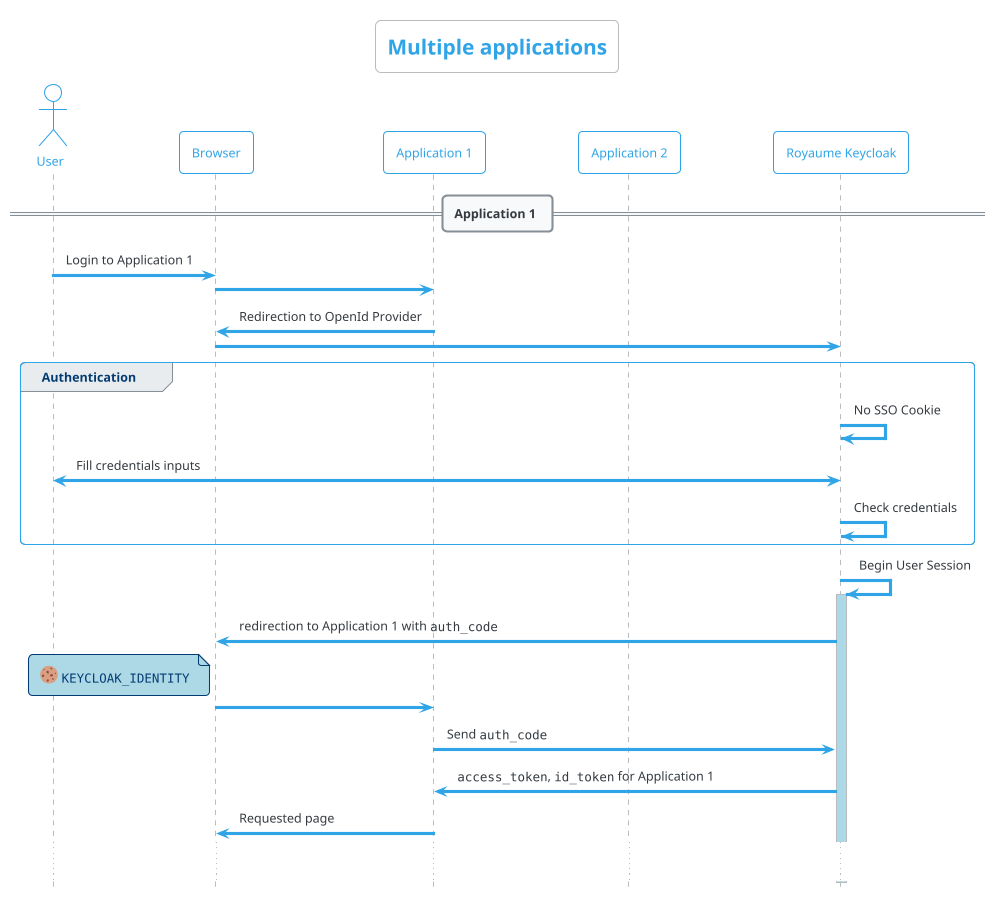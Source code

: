 @startuml
!theme cerulean-outline
hide footbox

title Multiple applications

Actor "User" as user order 10

Participant "Browser" as browser order 11

Participant "Application 1" as app1 order 20
Participant "Application 2" as app2 order 30

Participant "Royaume Keycloak" as realm1 order 40

== Application 1 ==

user -> browser : Login to Application 1
browser -> app1
app1 -> browser: Redirection to OpenId Provider
browser -> realm1

group Authentication
    realm1 -> realm1: No SSO Cookie

    user <-> realm1: Fill credentials inputs

    realm1 -> realm1: Check credentials
end group

realm1 -> realm1: Begin User Session
activate realm1 #LightBlue
realm1 -> browser: redirection to Application 1 with ""auth_code""

note left of browser #LightBlue
<:cookie:> ""KEYCLOAK_IDENTITY""
end note

browser -> app1:
app1 -> realm1: Send ""auth_code""
realm1 -> app1: ""access_token"", ""id_token"" for Application 1

app1 -> browser: Requested page

...

' == Application 2 ==

' user -> browser : Login to Application 2
' browser -> app2
' app2 -> browser: Redirection to OpenId Provider
' browser -> realm1: with <:cookie:> ""KEYCLOAK_IDENTITY""

' group SSO
'     realm1 -> realm1: Found SSO Cookie\nAnd Valid session
' end group

' realm1 -> browser: redirection to Application 2 with ""auth_code""

' browser -> app2:
' app2 -> realm1: Send ""auth_code""
' realm1 -> app2: ""access_token"", ""id_token"" for Application 2

' app2 -> browser: Requested page

@enduml

